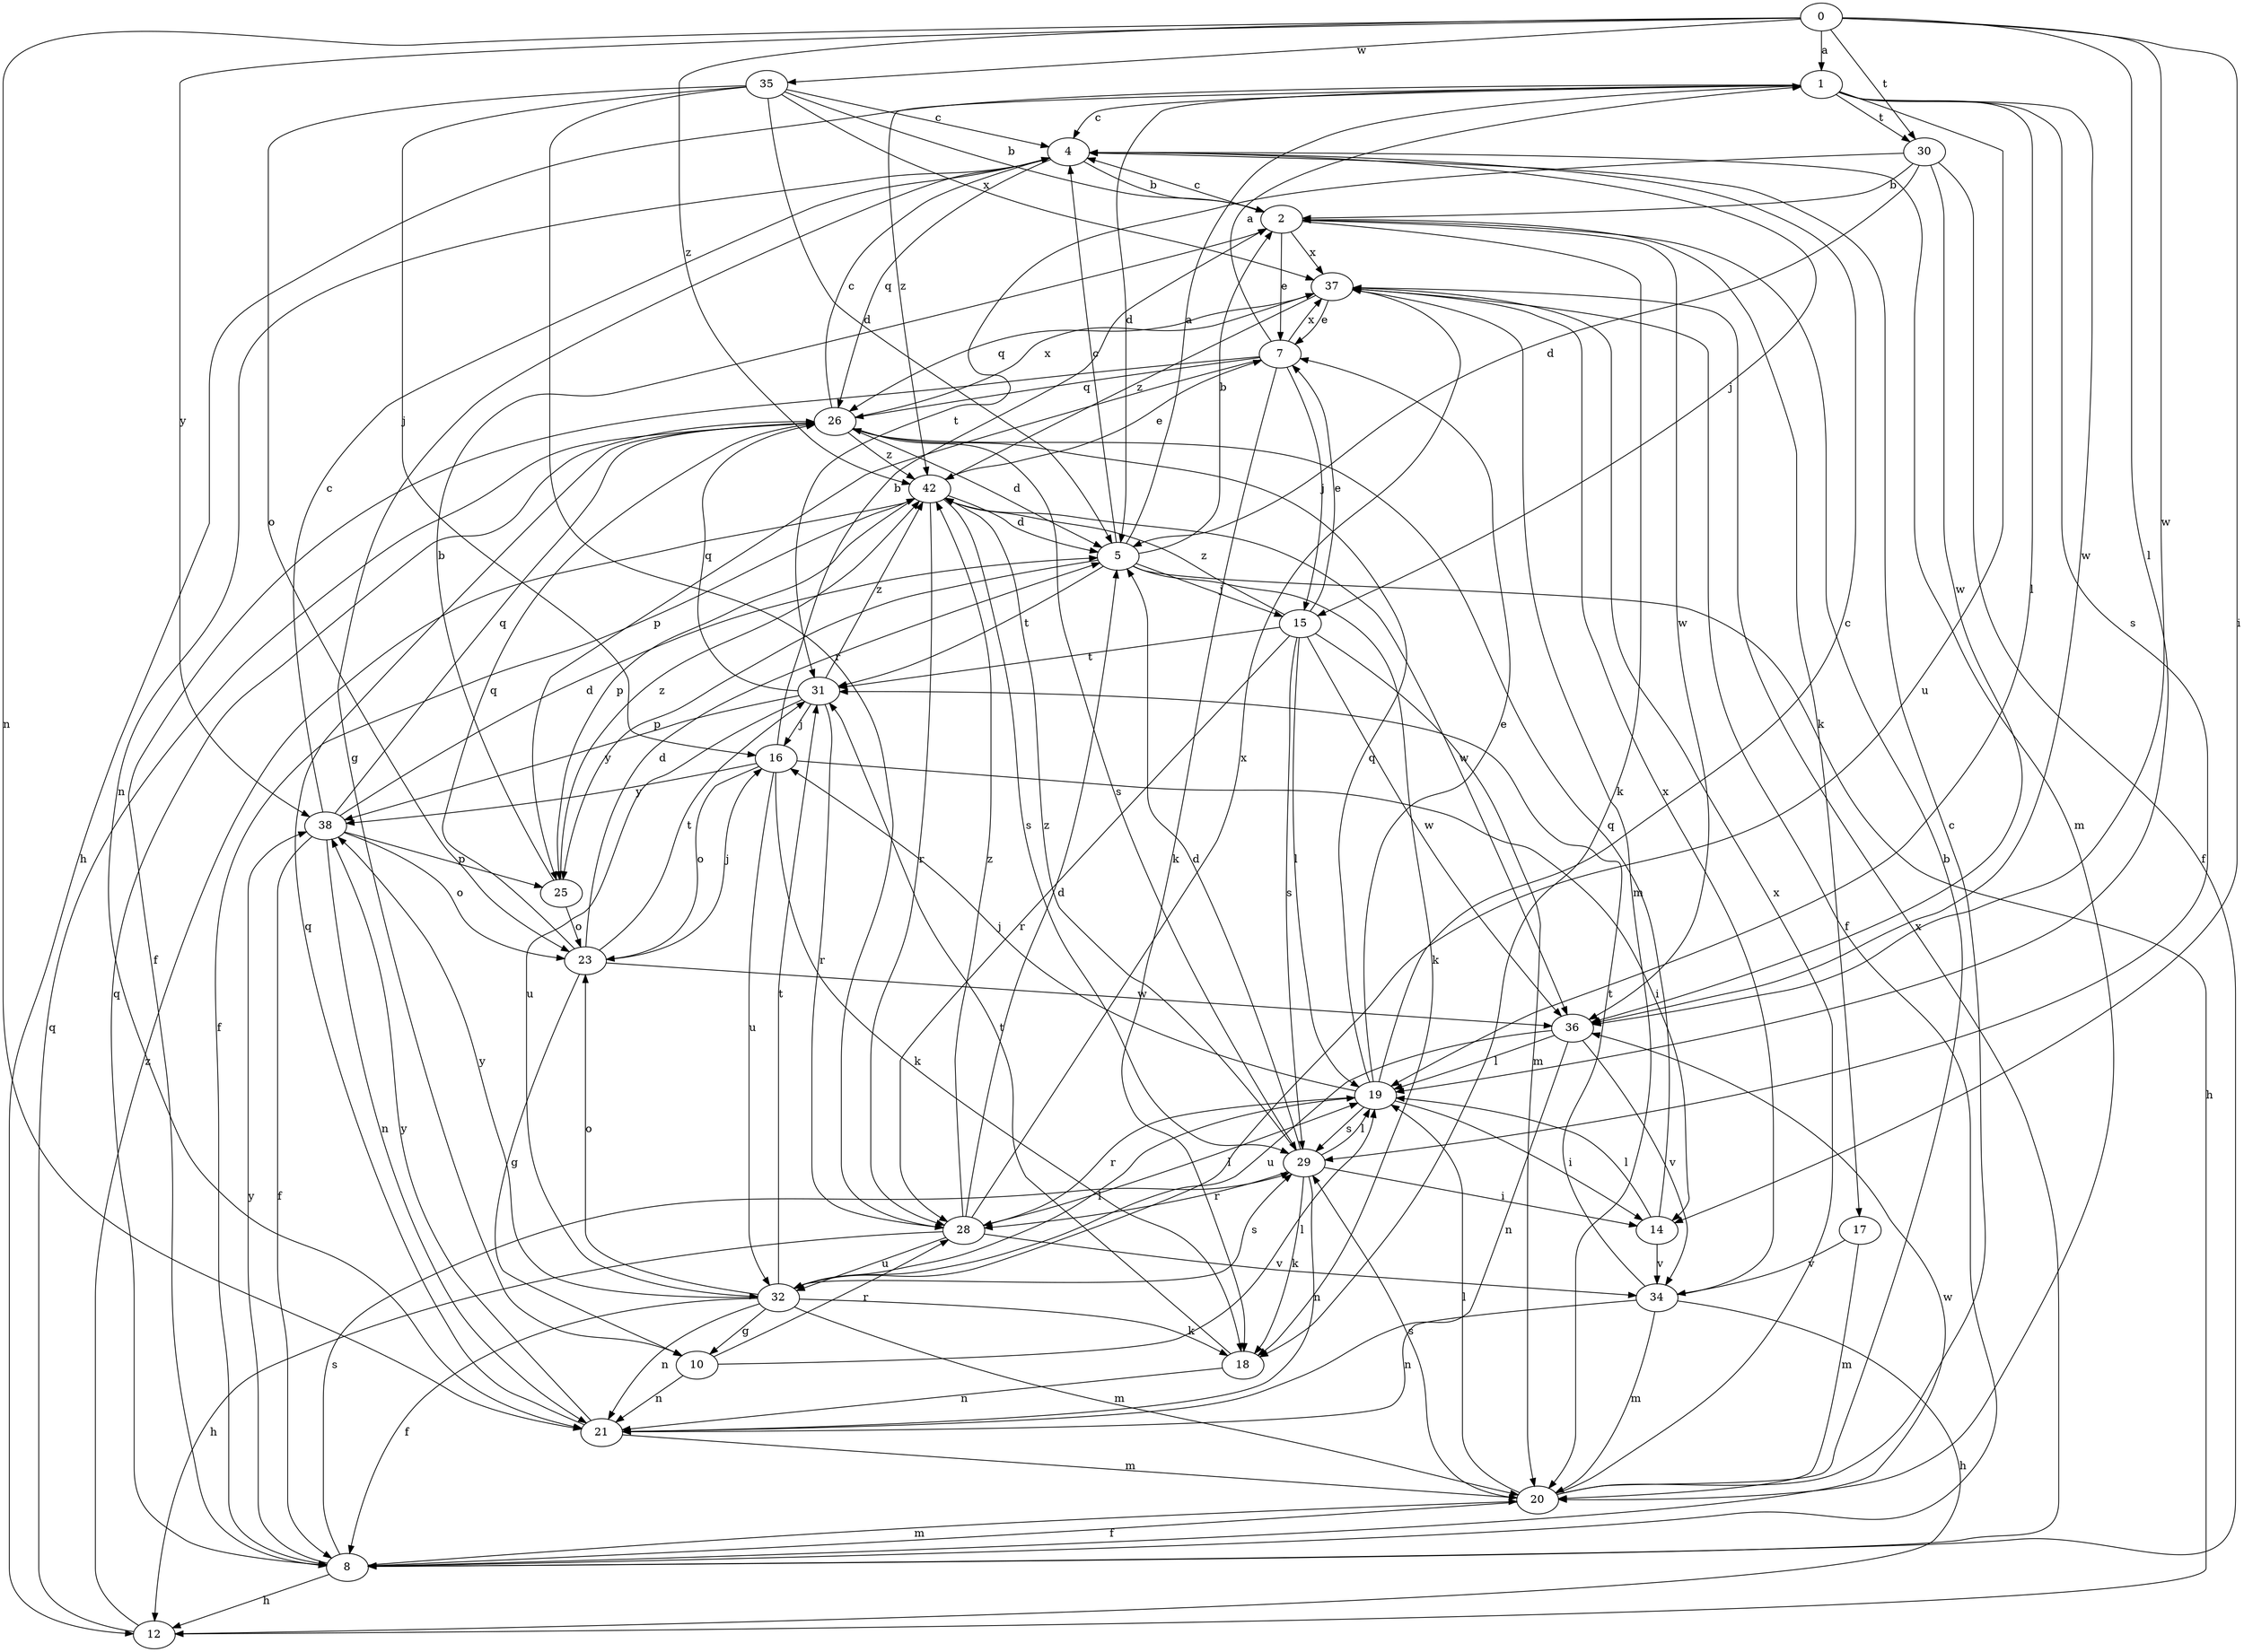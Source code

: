 strict digraph  {
0;
1;
2;
4;
5;
7;
8;
10;
12;
14;
15;
16;
17;
18;
19;
20;
21;
23;
25;
26;
28;
29;
30;
31;
32;
34;
35;
36;
37;
38;
42;
0 -> 1  [label=a];
0 -> 14  [label=i];
0 -> 19  [label=l];
0 -> 21  [label=n];
0 -> 30  [label=t];
0 -> 35  [label=w];
0 -> 36  [label=w];
0 -> 38  [label=y];
0 -> 42  [label=z];
1 -> 4  [label=c];
1 -> 5  [label=d];
1 -> 12  [label=h];
1 -> 19  [label=l];
1 -> 29  [label=s];
1 -> 30  [label=t];
1 -> 32  [label=u];
1 -> 36  [label=w];
1 -> 42  [label=z];
2 -> 4  [label=c];
2 -> 7  [label=e];
2 -> 17  [label=k];
2 -> 18  [label=k];
2 -> 36  [label=w];
2 -> 37  [label=x];
4 -> 2  [label=b];
4 -> 10  [label=g];
4 -> 15  [label=j];
4 -> 20  [label=m];
4 -> 21  [label=n];
4 -> 26  [label=q];
5 -> 1  [label=a];
5 -> 2  [label=b];
5 -> 4  [label=c];
5 -> 12  [label=h];
5 -> 15  [label=j];
5 -> 18  [label=k];
5 -> 25  [label=p];
5 -> 31  [label=t];
7 -> 1  [label=a];
7 -> 8  [label=f];
7 -> 15  [label=j];
7 -> 18  [label=k];
7 -> 25  [label=p];
7 -> 26  [label=q];
7 -> 37  [label=x];
8 -> 12  [label=h];
8 -> 20  [label=m];
8 -> 26  [label=q];
8 -> 29  [label=s];
8 -> 36  [label=w];
8 -> 37  [label=x];
8 -> 38  [label=y];
10 -> 19  [label=l];
10 -> 21  [label=n];
10 -> 28  [label=r];
12 -> 26  [label=q];
12 -> 42  [label=z];
14 -> 19  [label=l];
14 -> 26  [label=q];
14 -> 34  [label=v];
15 -> 7  [label=e];
15 -> 19  [label=l];
15 -> 20  [label=m];
15 -> 28  [label=r];
15 -> 29  [label=s];
15 -> 31  [label=t];
15 -> 36  [label=w];
15 -> 42  [label=z];
16 -> 2  [label=b];
16 -> 14  [label=i];
16 -> 18  [label=k];
16 -> 23  [label=o];
16 -> 32  [label=u];
16 -> 38  [label=y];
17 -> 20  [label=m];
17 -> 34  [label=v];
18 -> 21  [label=n];
18 -> 31  [label=t];
19 -> 4  [label=c];
19 -> 7  [label=e];
19 -> 14  [label=i];
19 -> 16  [label=j];
19 -> 26  [label=q];
19 -> 28  [label=r];
19 -> 29  [label=s];
20 -> 2  [label=b];
20 -> 4  [label=c];
20 -> 8  [label=f];
20 -> 19  [label=l];
20 -> 29  [label=s];
20 -> 37  [label=x];
21 -> 20  [label=m];
21 -> 26  [label=q];
21 -> 38  [label=y];
23 -> 5  [label=d];
23 -> 10  [label=g];
23 -> 16  [label=j];
23 -> 26  [label=q];
23 -> 31  [label=t];
23 -> 36  [label=w];
25 -> 2  [label=b];
25 -> 23  [label=o];
25 -> 42  [label=z];
26 -> 4  [label=c];
26 -> 5  [label=d];
26 -> 29  [label=s];
26 -> 37  [label=x];
26 -> 42  [label=z];
28 -> 5  [label=d];
28 -> 12  [label=h];
28 -> 19  [label=l];
28 -> 32  [label=u];
28 -> 34  [label=v];
28 -> 37  [label=x];
28 -> 42  [label=z];
29 -> 5  [label=d];
29 -> 14  [label=i];
29 -> 18  [label=k];
29 -> 19  [label=l];
29 -> 21  [label=n];
29 -> 28  [label=r];
29 -> 42  [label=z];
30 -> 2  [label=b];
30 -> 5  [label=d];
30 -> 8  [label=f];
30 -> 31  [label=t];
30 -> 36  [label=w];
31 -> 16  [label=j];
31 -> 26  [label=q];
31 -> 28  [label=r];
31 -> 32  [label=u];
31 -> 38  [label=y];
31 -> 42  [label=z];
32 -> 8  [label=f];
32 -> 10  [label=g];
32 -> 18  [label=k];
32 -> 19  [label=l];
32 -> 20  [label=m];
32 -> 21  [label=n];
32 -> 23  [label=o];
32 -> 29  [label=s];
32 -> 31  [label=t];
32 -> 38  [label=y];
34 -> 12  [label=h];
34 -> 20  [label=m];
34 -> 21  [label=n];
34 -> 31  [label=t];
34 -> 37  [label=x];
35 -> 2  [label=b];
35 -> 4  [label=c];
35 -> 5  [label=d];
35 -> 16  [label=j];
35 -> 23  [label=o];
35 -> 28  [label=r];
35 -> 37  [label=x];
36 -> 19  [label=l];
36 -> 21  [label=n];
36 -> 32  [label=u];
36 -> 34  [label=v];
37 -> 7  [label=e];
37 -> 8  [label=f];
37 -> 20  [label=m];
37 -> 26  [label=q];
37 -> 42  [label=z];
38 -> 4  [label=c];
38 -> 5  [label=d];
38 -> 8  [label=f];
38 -> 21  [label=n];
38 -> 23  [label=o];
38 -> 25  [label=p];
38 -> 26  [label=q];
42 -> 5  [label=d];
42 -> 7  [label=e];
42 -> 8  [label=f];
42 -> 25  [label=p];
42 -> 28  [label=r];
42 -> 29  [label=s];
42 -> 36  [label=w];
}

